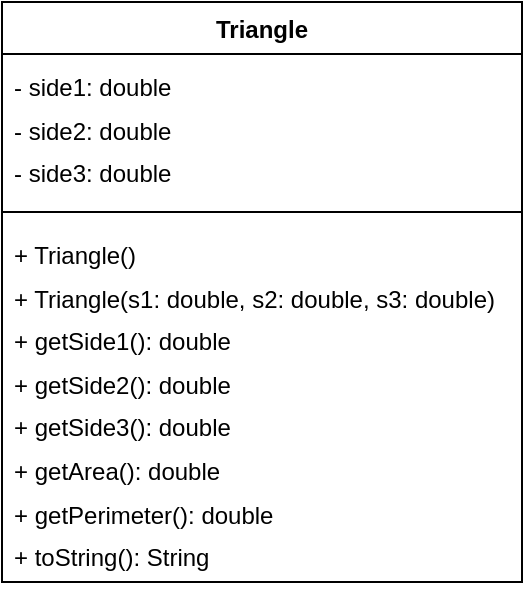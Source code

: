<mxfile version="27.1.1">
  <diagram name="Page-1" id="c4lcNRsMolZl0IEA_V5V">
    <mxGraphModel dx="707" dy="729" grid="1" gridSize="10" guides="1" tooltips="1" connect="1" arrows="1" fold="1" page="1" pageScale="1" pageWidth="850" pageHeight="1100" math="0" shadow="0">
      <root>
        <mxCell id="0" />
        <mxCell id="1" parent="0" />
        <mxCell id="y7YPNm6CZn9QZTvE1YFi-1" value="Triangle" style="swimlane;fontStyle=1;align=center;verticalAlign=top;childLayout=stackLayout;horizontal=1;startSize=26;horizontalStack=0;resizeParent=1;resizeParentMax=0;resizeLast=0;collapsible=1;marginBottom=0;whiteSpace=wrap;html=1;" vertex="1" parent="1">
          <mxGeometry x="40" y="40" width="260" height="290" as="geometry" />
        </mxCell>
        <mxCell id="y7YPNm6CZn9QZTvE1YFi-2" value="&lt;div style=&quot;line-height: 180%;&quot;&gt;&lt;div&gt;- side1: double&lt;/div&gt;&lt;div&gt;- side2: double&lt;/div&gt;&lt;div&gt;- side3: double&lt;/div&gt;&lt;/div&gt;" style="text;strokeColor=none;fillColor=none;align=left;verticalAlign=top;spacingLeft=4;spacingRight=4;overflow=hidden;rotatable=0;points=[[0,0.5],[1,0.5]];portConstraint=eastwest;whiteSpace=wrap;html=1;" vertex="1" parent="y7YPNm6CZn9QZTvE1YFi-1">
          <mxGeometry y="26" width="260" height="74" as="geometry" />
        </mxCell>
        <mxCell id="y7YPNm6CZn9QZTvE1YFi-3" value="" style="line;strokeWidth=1;fillColor=none;align=left;verticalAlign=middle;spacingTop=-1;spacingLeft=3;spacingRight=3;rotatable=0;labelPosition=right;points=[];portConstraint=eastwest;strokeColor=inherit;" vertex="1" parent="y7YPNm6CZn9QZTvE1YFi-1">
          <mxGeometry y="100" width="260" height="10" as="geometry" />
        </mxCell>
        <mxCell id="y7YPNm6CZn9QZTvE1YFi-4" value="&lt;div style=&quot;line-height: 180%;&quot;&gt;&lt;div&gt;+ Triangle()&lt;/div&gt;&lt;div&gt;+ Triangle(s1: double, s2: double, s3: double)&lt;/div&gt;&lt;div&gt;+ getSide1(): double&lt;/div&gt;&lt;div&gt;+ getSide2(): double&lt;/div&gt;&lt;div&gt;+ getSide3(): double&lt;/div&gt;&lt;div&gt;+ getArea(): double&lt;/div&gt;&lt;div&gt;+ getPerimeter(): double&lt;/div&gt;&lt;div&gt;+ toString(): String&lt;/div&gt;&lt;/div&gt;" style="text;strokeColor=none;fillColor=none;align=left;verticalAlign=top;spacingLeft=4;spacingRight=4;overflow=hidden;rotatable=0;points=[[0,0.5],[1,0.5]];portConstraint=eastwest;whiteSpace=wrap;html=1;" vertex="1" parent="y7YPNm6CZn9QZTvE1YFi-1">
          <mxGeometry y="110" width="260" height="180" as="geometry" />
        </mxCell>
      </root>
    </mxGraphModel>
  </diagram>
</mxfile>
